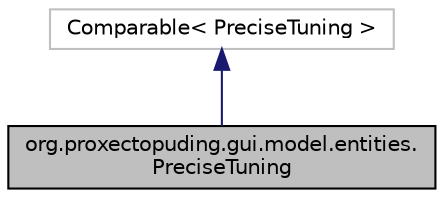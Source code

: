 digraph "org.proxectopuding.gui.model.entities.PreciseTuning"
{
  edge [fontname="Helvetica",fontsize="10",labelfontname="Helvetica",labelfontsize="10"];
  node [fontname="Helvetica",fontsize="10",shape=record];
  Node2 [label="org.proxectopuding.gui.model.entities.\lPreciseTuning",height=0.2,width=0.4,color="black", fillcolor="grey75", style="filled", fontcolor="black"];
  Node3 -> Node2 [dir="back",color="midnightblue",fontsize="10",style="solid",fontname="Helvetica"];
  Node3 [label="Comparable\< PreciseTuning \>",height=0.2,width=0.4,color="grey75", fillcolor="white", style="filled"];
}
